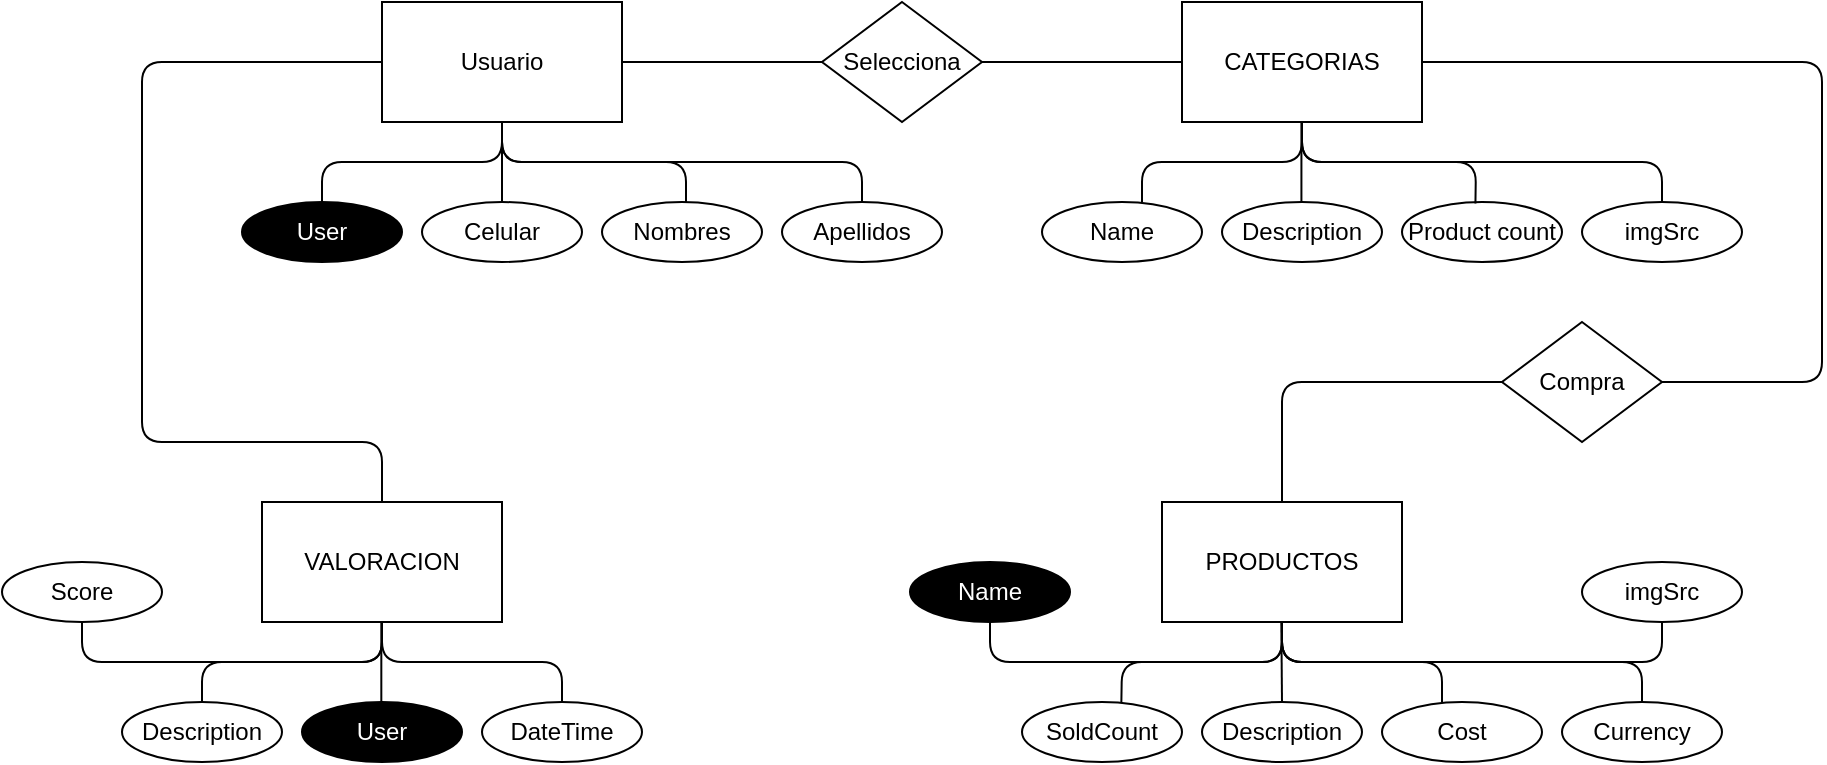 <mxfile version="14.9.6" type="device"><diagram id="3Cie8JZQEByYVPwT5vYz" name="Page-1"><mxGraphModel dx="2012" dy="667" grid="1" gridSize="10" guides="1" tooltips="1" connect="1" arrows="1" fold="1" page="1" pageScale="1" pageWidth="827" pageHeight="1169" math="0" shadow="0"><root><mxCell id="0"/><mxCell id="1" parent="0"/><mxCell id="szO7sp5dTxRU8uM5NIAQ-13" value="PRODUCTOS" style="rounded=0;whiteSpace=wrap;html=1;" vertex="1" parent="1"><mxGeometry x="70" y="540" width="120" height="60" as="geometry"/></mxCell><mxCell id="szO7sp5dTxRU8uM5NIAQ-14" value="" style="endArrow=none;html=1;" edge="1" parent="1"><mxGeometry width="50" height="50" relative="1" as="geometry"><mxPoint x="130" y="640" as="sourcePoint"/><mxPoint x="129.66" y="600" as="targetPoint"/></mxGeometry></mxCell><mxCell id="szO7sp5dTxRU8uM5NIAQ-15" value="Description" style="ellipse;whiteSpace=wrap;html=1;" vertex="1" parent="1"><mxGeometry x="90" y="640" width="80" height="30" as="geometry"/></mxCell><mxCell id="szO7sp5dTxRU8uM5NIAQ-16" value="" style="endArrow=none;html=1;" edge="1" parent="1"><mxGeometry width="50" height="50" relative="1" as="geometry"><mxPoint x="210" y="640" as="sourcePoint"/><mxPoint x="130" y="600" as="targetPoint"/><Array as="points"><mxPoint x="210" y="620"/><mxPoint x="130" y="620"/></Array></mxGeometry></mxCell><mxCell id="szO7sp5dTxRU8uM5NIAQ-17" value="imgSrc" style="ellipse;whiteSpace=wrap;html=1;" vertex="1" parent="1"><mxGeometry x="280" y="570" width="80" height="30" as="geometry"/></mxCell><mxCell id="szO7sp5dTxRU8uM5NIAQ-19" value="SoldCount" style="ellipse;whiteSpace=wrap;html=1;" vertex="1" parent="1"><mxGeometry y="640" width="80" height="30" as="geometry"/></mxCell><mxCell id="szO7sp5dTxRU8uM5NIAQ-20" value="Currency" style="ellipse;whiteSpace=wrap;html=1;" vertex="1" parent="1"><mxGeometry x="270" y="640" width="80" height="30" as="geometry"/></mxCell><mxCell id="szO7sp5dTxRU8uM5NIAQ-21" value="Cost" style="ellipse;whiteSpace=wrap;html=1;" vertex="1" parent="1"><mxGeometry x="180" y="640" width="80" height="30" as="geometry"/></mxCell><mxCell id="szO7sp5dTxRU8uM5NIAQ-22" value="" style="endArrow=none;html=1;exitX=0.621;exitY=0.007;exitDx=0;exitDy=0;exitPerimeter=0;" edge="1" parent="1" source="szO7sp5dTxRU8uM5NIAQ-19"><mxGeometry width="50" height="50" relative="1" as="geometry"><mxPoint x="80" y="650" as="sourcePoint"/><mxPoint x="130" y="600" as="targetPoint"/><Array as="points"><mxPoint x="50" y="620"/><mxPoint x="130" y="620"/></Array></mxGeometry></mxCell><mxCell id="szO7sp5dTxRU8uM5NIAQ-23" value="" style="endArrow=none;html=1;exitX=0.5;exitY=0;exitDx=0;exitDy=0;" edge="1" parent="1" source="szO7sp5dTxRU8uM5NIAQ-20"><mxGeometry width="50" height="50" relative="1" as="geometry"><mxPoint x="80" y="650" as="sourcePoint"/><mxPoint x="130" y="600" as="targetPoint"/><Array as="points"><mxPoint x="310" y="620"/><mxPoint x="130" y="620"/></Array></mxGeometry></mxCell><mxCell id="szO7sp5dTxRU8uM5NIAQ-24" value="" style="endArrow=none;html=1;entryX=0.5;entryY=1;entryDx=0;entryDy=0;" edge="1" parent="1" target="szO7sp5dTxRU8uM5NIAQ-17"><mxGeometry width="50" height="50" relative="1" as="geometry"><mxPoint x="130" y="600" as="sourcePoint"/><mxPoint x="180" y="550" as="targetPoint"/><Array as="points"><mxPoint x="130" y="620"/><mxPoint x="320" y="620"/></Array></mxGeometry></mxCell><mxCell id="szO7sp5dTxRU8uM5NIAQ-26" value="&lt;font color=&quot;#ffffff&quot;&gt;Name&lt;/font&gt;" style="ellipse;whiteSpace=wrap;html=1;fillColor=#000000;" vertex="1" parent="1"><mxGeometry x="-56" y="570" width="80" height="30" as="geometry"/></mxCell><mxCell id="szO7sp5dTxRU8uM5NIAQ-27" value="" style="endArrow=none;html=1;exitX=0.5;exitY=1;exitDx=0;exitDy=0;" edge="1" parent="1" source="szO7sp5dTxRU8uM5NIAQ-26"><mxGeometry width="50" height="50" relative="1" as="geometry"><mxPoint x="80" y="650" as="sourcePoint"/><mxPoint x="130" y="600" as="targetPoint"/><Array as="points"><mxPoint x="-16" y="620"/><mxPoint x="130" y="620"/></Array></mxGeometry></mxCell><mxCell id="szO7sp5dTxRU8uM5NIAQ-28" value="VALORACION" style="rounded=0;whiteSpace=wrap;html=1;" vertex="1" parent="1"><mxGeometry x="-380" y="540" width="120" height="60" as="geometry"/></mxCell><mxCell id="szO7sp5dTxRU8uM5NIAQ-29" value="" style="endArrow=none;html=1;" edge="1" parent="1"><mxGeometry width="50" height="50" relative="1" as="geometry"><mxPoint x="-320.34" y="640" as="sourcePoint"/><mxPoint x="-320.34" y="600" as="targetPoint"/></mxGeometry></mxCell><mxCell id="szO7sp5dTxRU8uM5NIAQ-30" value="&lt;font color=&quot;#ffffff&quot;&gt;User&lt;/font&gt;" style="ellipse;whiteSpace=wrap;html=1;fillColor=#000000;" vertex="1" parent="1"><mxGeometry x="-360" y="640" width="80" height="30" as="geometry"/></mxCell><mxCell id="szO7sp5dTxRU8uM5NIAQ-31" value="Score" style="ellipse;whiteSpace=wrap;html=1;" vertex="1" parent="1"><mxGeometry x="-510" y="570" width="80" height="30" as="geometry"/></mxCell><mxCell id="szO7sp5dTxRU8uM5NIAQ-32" value="Description" style="ellipse;whiteSpace=wrap;html=1;" vertex="1" parent="1"><mxGeometry x="-450" y="640" width="80" height="30" as="geometry"/></mxCell><mxCell id="szO7sp5dTxRU8uM5NIAQ-33" value="DateTime" style="ellipse;whiteSpace=wrap;html=1;" vertex="1" parent="1"><mxGeometry x="-270" y="640" width="80" height="30" as="geometry"/></mxCell><mxCell id="szO7sp5dTxRU8uM5NIAQ-34" value="" style="endArrow=none;html=1;exitX=0.5;exitY=0;exitDx=0;exitDy=0;" edge="1" parent="1" source="szO7sp5dTxRU8uM5NIAQ-32"><mxGeometry width="50" height="50" relative="1" as="geometry"><mxPoint x="-370" y="650" as="sourcePoint"/><mxPoint x="-320" y="600" as="targetPoint"/><Array as="points"><mxPoint x="-410" y="620"/><mxPoint x="-320" y="620"/></Array></mxGeometry></mxCell><mxCell id="szO7sp5dTxRU8uM5NIAQ-35" value="" style="endArrow=none;html=1;exitX=0.5;exitY=1;exitDx=0;exitDy=0;" edge="1" parent="1" source="szO7sp5dTxRU8uM5NIAQ-31"><mxGeometry width="50" height="50" relative="1" as="geometry"><mxPoint x="-470" y="630" as="sourcePoint"/><mxPoint x="-320" y="600" as="targetPoint"/><Array as="points"><mxPoint x="-470" y="620"/><mxPoint x="-320" y="620"/></Array></mxGeometry></mxCell><mxCell id="szO7sp5dTxRU8uM5NIAQ-36" value="" style="endArrow=none;html=1;exitX=0.5;exitY=0;exitDx=0;exitDy=0;" edge="1" parent="1" source="szO7sp5dTxRU8uM5NIAQ-33"><mxGeometry width="50" height="50" relative="1" as="geometry"><mxPoint x="-370" y="650" as="sourcePoint"/><mxPoint x="-320" y="600" as="targetPoint"/><Array as="points"><mxPoint x="-230" y="620"/><mxPoint x="-320" y="620"/></Array></mxGeometry></mxCell><mxCell id="szO7sp5dTxRU8uM5NIAQ-46" value="Usuario" style="rounded=0;whiteSpace=wrap;html=1;fillColor=#FFFFFF;" vertex="1" parent="1"><mxGeometry x="-320" y="290" width="120" height="60" as="geometry"/></mxCell><mxCell id="szO7sp5dTxRU8uM5NIAQ-48" value="&lt;font color=&quot;#ffffff&quot;&gt;User&lt;/font&gt;" style="ellipse;whiteSpace=wrap;html=1;fillColor=#000000;" vertex="1" parent="1"><mxGeometry x="-390" y="390" width="80" height="30" as="geometry"/></mxCell><mxCell id="szO7sp5dTxRU8uM5NIAQ-49" value="" style="endArrow=none;html=1;" edge="1" parent="1"><mxGeometry width="50" height="50" relative="1" as="geometry"><mxPoint x="-260" y="390" as="sourcePoint"/><mxPoint x="-260" y="350" as="targetPoint"/></mxGeometry></mxCell><mxCell id="szO7sp5dTxRU8uM5NIAQ-50" value="Nombres" style="ellipse;whiteSpace=wrap;html=1;" vertex="1" parent="1"><mxGeometry x="-210" y="390" width="80" height="30" as="geometry"/></mxCell><mxCell id="szO7sp5dTxRU8uM5NIAQ-51" value="Celular" style="ellipse;whiteSpace=wrap;html=1;" vertex="1" parent="1"><mxGeometry x="-300" y="390" width="80" height="30" as="geometry"/></mxCell><mxCell id="szO7sp5dTxRU8uM5NIAQ-53" value="" style="endArrow=none;html=1;exitX=0.5;exitY=1;exitDx=0;exitDy=0;" edge="1" parent="1" source="szO7sp5dTxRU8uM5NIAQ-46"><mxGeometry width="50" height="50" relative="1" as="geometry"><mxPoint x="-200" y="355" as="sourcePoint"/><mxPoint x="-168" y="390" as="targetPoint"/><Array as="points"><mxPoint x="-260" y="370"/><mxPoint x="-168" y="370"/></Array></mxGeometry></mxCell><mxCell id="szO7sp5dTxRU8uM5NIAQ-54" value="" style="endArrow=none;html=1;exitX=0.5;exitY=0;exitDx=0;exitDy=0;" edge="1" parent="1" source="szO7sp5dTxRU8uM5NIAQ-48"><mxGeometry width="50" height="50" relative="1" as="geometry"><mxPoint x="-310" y="400" as="sourcePoint"/><mxPoint x="-260" y="350" as="targetPoint"/><Array as="points"><mxPoint x="-350" y="370"/><mxPoint x="-260" y="370"/></Array></mxGeometry></mxCell><mxCell id="szO7sp5dTxRU8uM5NIAQ-55" value="" style="endArrow=none;html=1;" edge="1" parent="1"><mxGeometry width="50" height="50" relative="1" as="geometry"><mxPoint x="-260" y="350" as="sourcePoint"/><mxPoint x="-80" y="390" as="targetPoint"/><Array as="points"><mxPoint x="-260" y="370"/><mxPoint x="-80" y="370"/></Array></mxGeometry></mxCell><mxCell id="szO7sp5dTxRU8uM5NIAQ-56" value="Apellidos" style="ellipse;whiteSpace=wrap;html=1;" vertex="1" parent="1"><mxGeometry x="-120" y="390" width="80" height="30" as="geometry"/></mxCell><mxCell id="szO7sp5dTxRU8uM5NIAQ-57" value="" style="endArrow=none;html=1;" edge="1" parent="1"><mxGeometry width="50" height="50" relative="1" as="geometry"><mxPoint x="-200" y="320" as="sourcePoint"/><mxPoint x="80" y="320" as="targetPoint"/></mxGeometry></mxCell><mxCell id="szO7sp5dTxRU8uM5NIAQ-59" value="CATEGORIAS" style="rounded=0;whiteSpace=wrap;html=1;" vertex="1" parent="1"><mxGeometry x="80" y="290" width="120" height="60" as="geometry"/></mxCell><mxCell id="szO7sp5dTxRU8uM5NIAQ-60" value="" style="endArrow=none;html=1;" edge="1" parent="1"><mxGeometry width="50" height="50" relative="1" as="geometry"><mxPoint x="139.71" y="390" as="sourcePoint"/><mxPoint x="139.71" y="350" as="targetPoint"/></mxGeometry></mxCell><mxCell id="szO7sp5dTxRU8uM5NIAQ-61" value="Description" style="ellipse;whiteSpace=wrap;html=1;" vertex="1" parent="1"><mxGeometry x="100" y="390" width="80" height="30" as="geometry"/></mxCell><mxCell id="szO7sp5dTxRU8uM5NIAQ-62" value="Name" style="ellipse;whiteSpace=wrap;html=1;" vertex="1" parent="1"><mxGeometry x="10" y="390" width="80" height="30" as="geometry"/></mxCell><mxCell id="szO7sp5dTxRU8uM5NIAQ-63" value="Product count" style="ellipse;whiteSpace=wrap;html=1;" vertex="1" parent="1"><mxGeometry x="190" y="390" width="80" height="30" as="geometry"/></mxCell><mxCell id="szO7sp5dTxRU8uM5NIAQ-64" value="imgSrc" style="ellipse;whiteSpace=wrap;html=1;" vertex="1" parent="1"><mxGeometry x="280" y="390" width="80" height="30" as="geometry"/></mxCell><mxCell id="szO7sp5dTxRU8uM5NIAQ-65" value="" style="endArrow=none;html=1;" edge="1" parent="1"><mxGeometry width="50" height="50" relative="1" as="geometry"><mxPoint x="60" y="390" as="sourcePoint"/><mxPoint x="140" y="350" as="targetPoint"/><Array as="points"><mxPoint x="60" y="370"/><mxPoint x="140" y="370"/></Array></mxGeometry></mxCell><mxCell id="szO7sp5dTxRU8uM5NIAQ-66" value="" style="endArrow=none;html=1;exitX=0.459;exitY=0.024;exitDx=0;exitDy=0;exitPerimeter=0;" edge="1" parent="1" source="szO7sp5dTxRU8uM5NIAQ-63"><mxGeometry width="50" height="50" relative="1" as="geometry"><mxPoint x="90" y="400" as="sourcePoint"/><mxPoint x="140" y="350" as="targetPoint"/><Array as="points"><mxPoint x="227" y="370"/><mxPoint x="140" y="370"/></Array></mxGeometry></mxCell><mxCell id="szO7sp5dTxRU8uM5NIAQ-67" value="" style="endArrow=none;html=1;exitX=0.5;exitY=0;exitDx=0;exitDy=0;" edge="1" parent="1" source="szO7sp5dTxRU8uM5NIAQ-64"><mxGeometry width="50" height="50" relative="1" as="geometry"><mxPoint x="90" y="400" as="sourcePoint"/><mxPoint x="140" y="350" as="targetPoint"/><Array as="points"><mxPoint x="320" y="370"/><mxPoint x="140" y="370"/></Array></mxGeometry></mxCell><mxCell id="szO7sp5dTxRU8uM5NIAQ-68" value="Selecciona" style="rhombus;whiteSpace=wrap;html=1;strokeColor=#000000;fillColor=#FFFFFF;" vertex="1" parent="1"><mxGeometry x="-100" y="290" width="80" height="60" as="geometry"/></mxCell><mxCell id="szO7sp5dTxRU8uM5NIAQ-69" value="" style="endArrow=none;html=1;entryX=0.5;entryY=0;entryDx=0;entryDy=0;" edge="1" parent="1" target="szO7sp5dTxRU8uM5NIAQ-13"><mxGeometry width="50" height="50" relative="1" as="geometry"><mxPoint x="200" y="320" as="sourcePoint"/><mxPoint x="400" y="320" as="targetPoint"/><Array as="points"><mxPoint x="400" y="320"/><mxPoint x="400" y="480"/><mxPoint x="130" y="480"/></Array></mxGeometry></mxCell><mxCell id="szO7sp5dTxRU8uM5NIAQ-70" value="Compra" style="rhombus;whiteSpace=wrap;html=1;strokeColor=#000000;fillColor=#FFFFFF;" vertex="1" parent="1"><mxGeometry x="240" y="450" width="80" height="60" as="geometry"/></mxCell><mxCell id="szO7sp5dTxRU8uM5NIAQ-73" value="" style="endArrow=none;html=1;exitX=0.5;exitY=0;exitDx=0;exitDy=0;" edge="1" parent="1" source="szO7sp5dTxRU8uM5NIAQ-28"><mxGeometry width="50" height="50" relative="1" as="geometry"><mxPoint x="-370" y="370" as="sourcePoint"/><mxPoint x="-320" y="320" as="targetPoint"/><Array as="points"><mxPoint x="-320" y="510"/><mxPoint x="-440" y="510"/><mxPoint x="-440" y="320"/></Array></mxGeometry></mxCell></root></mxGraphModel></diagram></mxfile>